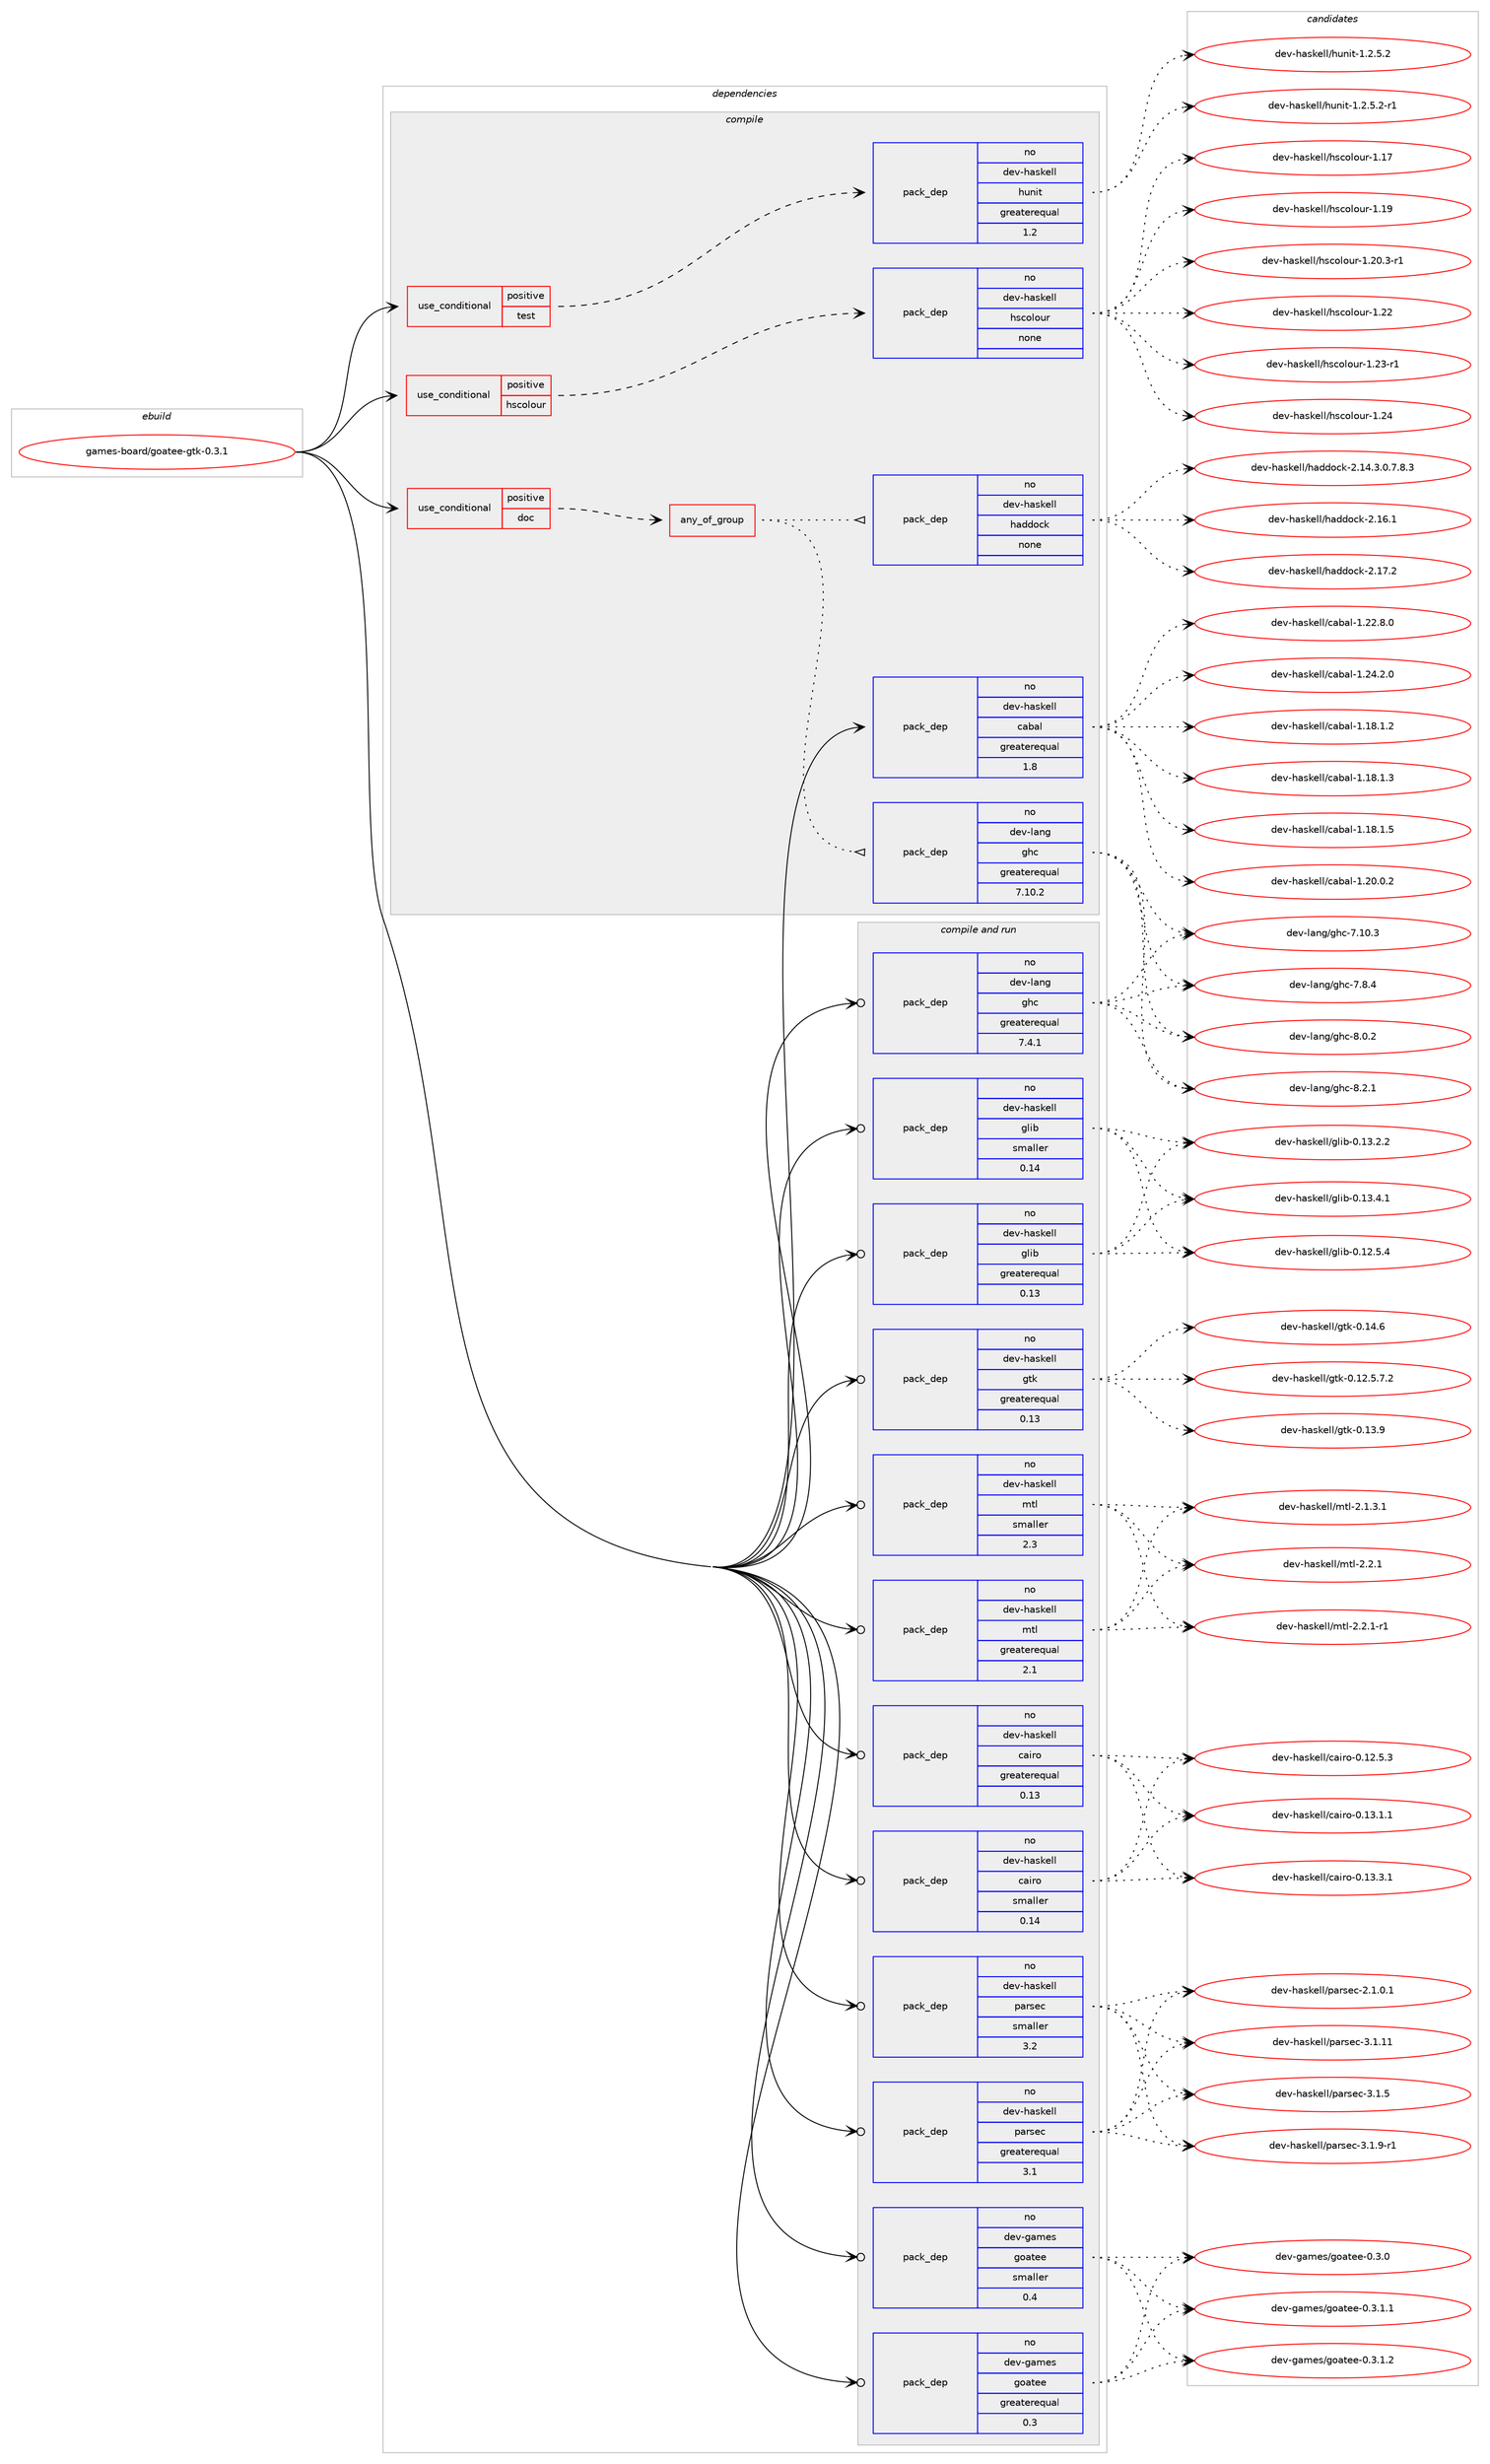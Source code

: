 digraph prolog {

# *************
# Graph options
# *************

newrank=true;
concentrate=true;
compound=true;
graph [rankdir=LR,fontname=Helvetica,fontsize=10,ranksep=1.5];#, ranksep=2.5, nodesep=0.2];
edge  [arrowhead=vee];
node  [fontname=Helvetica,fontsize=10];

# **********
# The ebuild
# **********

subgraph cluster_leftcol {
color=gray;
rank=same;
label=<<i>ebuild</i>>;
id [label="games-board/goatee-gtk-0.3.1", color=red, width=4, href="../games-board/goatee-gtk-0.3.1.svg"];
}

# ****************
# The dependencies
# ****************

subgraph cluster_midcol {
color=gray;
label=<<i>dependencies</i>>;
subgraph cluster_compile {
fillcolor="#eeeeee";
style=filled;
label=<<i>compile</i>>;
subgraph cond79775 {
dependency295390 [label=<<TABLE BORDER="0" CELLBORDER="1" CELLSPACING="0" CELLPADDING="4"><TR><TD ROWSPAN="3" CELLPADDING="10">use_conditional</TD></TR><TR><TD>positive</TD></TR><TR><TD>doc</TD></TR></TABLE>>, shape=none, color=red];
subgraph any4390 {
dependency295391 [label=<<TABLE BORDER="0" CELLBORDER="1" CELLSPACING="0" CELLPADDING="4"><TR><TD CELLPADDING="10">any_of_group</TD></TR></TABLE>>, shape=none, color=red];subgraph pack211173 {
dependency295392 [label=<<TABLE BORDER="0" CELLBORDER="1" CELLSPACING="0" CELLPADDING="4" WIDTH="220"><TR><TD ROWSPAN="6" CELLPADDING="30">pack_dep</TD></TR><TR><TD WIDTH="110">no</TD></TR><TR><TD>dev-haskell</TD></TR><TR><TD>haddock</TD></TR><TR><TD>none</TD></TR><TR><TD></TD></TR></TABLE>>, shape=none, color=blue];
}
dependency295391:e -> dependency295392:w [weight=20,style="dotted",arrowhead="oinv"];
subgraph pack211174 {
dependency295393 [label=<<TABLE BORDER="0" CELLBORDER="1" CELLSPACING="0" CELLPADDING="4" WIDTH="220"><TR><TD ROWSPAN="6" CELLPADDING="30">pack_dep</TD></TR><TR><TD WIDTH="110">no</TD></TR><TR><TD>dev-lang</TD></TR><TR><TD>ghc</TD></TR><TR><TD>greaterequal</TD></TR><TR><TD>7.10.2</TD></TR></TABLE>>, shape=none, color=blue];
}
dependency295391:e -> dependency295393:w [weight=20,style="dotted",arrowhead="oinv"];
}
dependency295390:e -> dependency295391:w [weight=20,style="dashed",arrowhead="vee"];
}
id:e -> dependency295390:w [weight=20,style="solid",arrowhead="vee"];
subgraph cond79776 {
dependency295394 [label=<<TABLE BORDER="0" CELLBORDER="1" CELLSPACING="0" CELLPADDING="4"><TR><TD ROWSPAN="3" CELLPADDING="10">use_conditional</TD></TR><TR><TD>positive</TD></TR><TR><TD>hscolour</TD></TR></TABLE>>, shape=none, color=red];
subgraph pack211175 {
dependency295395 [label=<<TABLE BORDER="0" CELLBORDER="1" CELLSPACING="0" CELLPADDING="4" WIDTH="220"><TR><TD ROWSPAN="6" CELLPADDING="30">pack_dep</TD></TR><TR><TD WIDTH="110">no</TD></TR><TR><TD>dev-haskell</TD></TR><TR><TD>hscolour</TD></TR><TR><TD>none</TD></TR><TR><TD></TD></TR></TABLE>>, shape=none, color=blue];
}
dependency295394:e -> dependency295395:w [weight=20,style="dashed",arrowhead="vee"];
}
id:e -> dependency295394:w [weight=20,style="solid",arrowhead="vee"];
subgraph cond79777 {
dependency295396 [label=<<TABLE BORDER="0" CELLBORDER="1" CELLSPACING="0" CELLPADDING="4"><TR><TD ROWSPAN="3" CELLPADDING="10">use_conditional</TD></TR><TR><TD>positive</TD></TR><TR><TD>test</TD></TR></TABLE>>, shape=none, color=red];
subgraph pack211176 {
dependency295397 [label=<<TABLE BORDER="0" CELLBORDER="1" CELLSPACING="0" CELLPADDING="4" WIDTH="220"><TR><TD ROWSPAN="6" CELLPADDING="30">pack_dep</TD></TR><TR><TD WIDTH="110">no</TD></TR><TR><TD>dev-haskell</TD></TR><TR><TD>hunit</TD></TR><TR><TD>greaterequal</TD></TR><TR><TD>1.2</TD></TR></TABLE>>, shape=none, color=blue];
}
dependency295396:e -> dependency295397:w [weight=20,style="dashed",arrowhead="vee"];
}
id:e -> dependency295396:w [weight=20,style="solid",arrowhead="vee"];
subgraph pack211177 {
dependency295398 [label=<<TABLE BORDER="0" CELLBORDER="1" CELLSPACING="0" CELLPADDING="4" WIDTH="220"><TR><TD ROWSPAN="6" CELLPADDING="30">pack_dep</TD></TR><TR><TD WIDTH="110">no</TD></TR><TR><TD>dev-haskell</TD></TR><TR><TD>cabal</TD></TR><TR><TD>greaterequal</TD></TR><TR><TD>1.8</TD></TR></TABLE>>, shape=none, color=blue];
}
id:e -> dependency295398:w [weight=20,style="solid",arrowhead="vee"];
}
subgraph cluster_compileandrun {
fillcolor="#eeeeee";
style=filled;
label=<<i>compile and run</i>>;
subgraph pack211178 {
dependency295399 [label=<<TABLE BORDER="0" CELLBORDER="1" CELLSPACING="0" CELLPADDING="4" WIDTH="220"><TR><TD ROWSPAN="6" CELLPADDING="30">pack_dep</TD></TR><TR><TD WIDTH="110">no</TD></TR><TR><TD>dev-games</TD></TR><TR><TD>goatee</TD></TR><TR><TD>greaterequal</TD></TR><TR><TD>0.3</TD></TR></TABLE>>, shape=none, color=blue];
}
id:e -> dependency295399:w [weight=20,style="solid",arrowhead="odotvee"];
subgraph pack211179 {
dependency295400 [label=<<TABLE BORDER="0" CELLBORDER="1" CELLSPACING="0" CELLPADDING="4" WIDTH="220"><TR><TD ROWSPAN="6" CELLPADDING="30">pack_dep</TD></TR><TR><TD WIDTH="110">no</TD></TR><TR><TD>dev-games</TD></TR><TR><TD>goatee</TD></TR><TR><TD>smaller</TD></TR><TR><TD>0.4</TD></TR></TABLE>>, shape=none, color=blue];
}
id:e -> dependency295400:w [weight=20,style="solid",arrowhead="odotvee"];
subgraph pack211180 {
dependency295401 [label=<<TABLE BORDER="0" CELLBORDER="1" CELLSPACING="0" CELLPADDING="4" WIDTH="220"><TR><TD ROWSPAN="6" CELLPADDING="30">pack_dep</TD></TR><TR><TD WIDTH="110">no</TD></TR><TR><TD>dev-haskell</TD></TR><TR><TD>cairo</TD></TR><TR><TD>greaterequal</TD></TR><TR><TD>0.13</TD></TR></TABLE>>, shape=none, color=blue];
}
id:e -> dependency295401:w [weight=20,style="solid",arrowhead="odotvee"];
subgraph pack211181 {
dependency295402 [label=<<TABLE BORDER="0" CELLBORDER="1" CELLSPACING="0" CELLPADDING="4" WIDTH="220"><TR><TD ROWSPAN="6" CELLPADDING="30">pack_dep</TD></TR><TR><TD WIDTH="110">no</TD></TR><TR><TD>dev-haskell</TD></TR><TR><TD>cairo</TD></TR><TR><TD>smaller</TD></TR><TR><TD>0.14</TD></TR></TABLE>>, shape=none, color=blue];
}
id:e -> dependency295402:w [weight=20,style="solid",arrowhead="odotvee"];
subgraph pack211182 {
dependency295403 [label=<<TABLE BORDER="0" CELLBORDER="1" CELLSPACING="0" CELLPADDING="4" WIDTH="220"><TR><TD ROWSPAN="6" CELLPADDING="30">pack_dep</TD></TR><TR><TD WIDTH="110">no</TD></TR><TR><TD>dev-haskell</TD></TR><TR><TD>glib</TD></TR><TR><TD>greaterequal</TD></TR><TR><TD>0.13</TD></TR></TABLE>>, shape=none, color=blue];
}
id:e -> dependency295403:w [weight=20,style="solid",arrowhead="odotvee"];
subgraph pack211183 {
dependency295404 [label=<<TABLE BORDER="0" CELLBORDER="1" CELLSPACING="0" CELLPADDING="4" WIDTH="220"><TR><TD ROWSPAN="6" CELLPADDING="30">pack_dep</TD></TR><TR><TD WIDTH="110">no</TD></TR><TR><TD>dev-haskell</TD></TR><TR><TD>glib</TD></TR><TR><TD>smaller</TD></TR><TR><TD>0.14</TD></TR></TABLE>>, shape=none, color=blue];
}
id:e -> dependency295404:w [weight=20,style="solid",arrowhead="odotvee"];
subgraph pack211184 {
dependency295405 [label=<<TABLE BORDER="0" CELLBORDER="1" CELLSPACING="0" CELLPADDING="4" WIDTH="220"><TR><TD ROWSPAN="6" CELLPADDING="30">pack_dep</TD></TR><TR><TD WIDTH="110">no</TD></TR><TR><TD>dev-haskell</TD></TR><TR><TD>gtk</TD></TR><TR><TD>greaterequal</TD></TR><TR><TD>0.13</TD></TR></TABLE>>, shape=none, color=blue];
}
id:e -> dependency295405:w [weight=20,style="solid",arrowhead="odotvee"];
subgraph pack211185 {
dependency295406 [label=<<TABLE BORDER="0" CELLBORDER="1" CELLSPACING="0" CELLPADDING="4" WIDTH="220"><TR><TD ROWSPAN="6" CELLPADDING="30">pack_dep</TD></TR><TR><TD WIDTH="110">no</TD></TR><TR><TD>dev-haskell</TD></TR><TR><TD>mtl</TD></TR><TR><TD>greaterequal</TD></TR><TR><TD>2.1</TD></TR></TABLE>>, shape=none, color=blue];
}
id:e -> dependency295406:w [weight=20,style="solid",arrowhead="odotvee"];
subgraph pack211186 {
dependency295407 [label=<<TABLE BORDER="0" CELLBORDER="1" CELLSPACING="0" CELLPADDING="4" WIDTH="220"><TR><TD ROWSPAN="6" CELLPADDING="30">pack_dep</TD></TR><TR><TD WIDTH="110">no</TD></TR><TR><TD>dev-haskell</TD></TR><TR><TD>mtl</TD></TR><TR><TD>smaller</TD></TR><TR><TD>2.3</TD></TR></TABLE>>, shape=none, color=blue];
}
id:e -> dependency295407:w [weight=20,style="solid",arrowhead="odotvee"];
subgraph pack211187 {
dependency295408 [label=<<TABLE BORDER="0" CELLBORDER="1" CELLSPACING="0" CELLPADDING="4" WIDTH="220"><TR><TD ROWSPAN="6" CELLPADDING="30">pack_dep</TD></TR><TR><TD WIDTH="110">no</TD></TR><TR><TD>dev-haskell</TD></TR><TR><TD>parsec</TD></TR><TR><TD>greaterequal</TD></TR><TR><TD>3.1</TD></TR></TABLE>>, shape=none, color=blue];
}
id:e -> dependency295408:w [weight=20,style="solid",arrowhead="odotvee"];
subgraph pack211188 {
dependency295409 [label=<<TABLE BORDER="0" CELLBORDER="1" CELLSPACING="0" CELLPADDING="4" WIDTH="220"><TR><TD ROWSPAN="6" CELLPADDING="30">pack_dep</TD></TR><TR><TD WIDTH="110">no</TD></TR><TR><TD>dev-haskell</TD></TR><TR><TD>parsec</TD></TR><TR><TD>smaller</TD></TR><TR><TD>3.2</TD></TR></TABLE>>, shape=none, color=blue];
}
id:e -> dependency295409:w [weight=20,style="solid",arrowhead="odotvee"];
subgraph pack211189 {
dependency295410 [label=<<TABLE BORDER="0" CELLBORDER="1" CELLSPACING="0" CELLPADDING="4" WIDTH="220"><TR><TD ROWSPAN="6" CELLPADDING="30">pack_dep</TD></TR><TR><TD WIDTH="110">no</TD></TR><TR><TD>dev-lang</TD></TR><TR><TD>ghc</TD></TR><TR><TD>greaterequal</TD></TR><TR><TD>7.4.1</TD></TR></TABLE>>, shape=none, color=blue];
}
id:e -> dependency295410:w [weight=20,style="solid",arrowhead="odotvee"];
}
subgraph cluster_run {
fillcolor="#eeeeee";
style=filled;
label=<<i>run</i>>;
}
}

# **************
# The candidates
# **************

subgraph cluster_choices {
rank=same;
color=gray;
label=<<i>candidates</i>>;

subgraph choice211173 {
color=black;
nodesep=1;
choice1001011184510497115107101108108471049710010011199107455046495246514648465546564651 [label="dev-haskell/haddock-2.14.3.0.7.8.3", color=red, width=4,href="../dev-haskell/haddock-2.14.3.0.7.8.3.svg"];
choice100101118451049711510710110810847104971001001119910745504649544649 [label="dev-haskell/haddock-2.16.1", color=red, width=4,href="../dev-haskell/haddock-2.16.1.svg"];
choice100101118451049711510710110810847104971001001119910745504649554650 [label="dev-haskell/haddock-2.17.2", color=red, width=4,href="../dev-haskell/haddock-2.17.2.svg"];
dependency295392:e -> choice1001011184510497115107101108108471049710010011199107455046495246514648465546564651:w [style=dotted,weight="100"];
dependency295392:e -> choice100101118451049711510710110810847104971001001119910745504649544649:w [style=dotted,weight="100"];
dependency295392:e -> choice100101118451049711510710110810847104971001001119910745504649554650:w [style=dotted,weight="100"];
}
subgraph choice211174 {
color=black;
nodesep=1;
choice1001011184510897110103471031049945554649484651 [label="dev-lang/ghc-7.10.3", color=red, width=4,href="../dev-lang/ghc-7.10.3.svg"];
choice10010111845108971101034710310499455546564652 [label="dev-lang/ghc-7.8.4", color=red, width=4,href="../dev-lang/ghc-7.8.4.svg"];
choice10010111845108971101034710310499455646484650 [label="dev-lang/ghc-8.0.2", color=red, width=4,href="../dev-lang/ghc-8.0.2.svg"];
choice10010111845108971101034710310499455646504649 [label="dev-lang/ghc-8.2.1", color=red, width=4,href="../dev-lang/ghc-8.2.1.svg"];
dependency295393:e -> choice1001011184510897110103471031049945554649484651:w [style=dotted,weight="100"];
dependency295393:e -> choice10010111845108971101034710310499455546564652:w [style=dotted,weight="100"];
dependency295393:e -> choice10010111845108971101034710310499455646484650:w [style=dotted,weight="100"];
dependency295393:e -> choice10010111845108971101034710310499455646504649:w [style=dotted,weight="100"];
}
subgraph choice211175 {
color=black;
nodesep=1;
choice100101118451049711510710110810847104115991111081111171144549464955 [label="dev-haskell/hscolour-1.17", color=red, width=4,href="../dev-haskell/hscolour-1.17.svg"];
choice100101118451049711510710110810847104115991111081111171144549464957 [label="dev-haskell/hscolour-1.19", color=red, width=4,href="../dev-haskell/hscolour-1.19.svg"];
choice10010111845104971151071011081084710411599111108111117114454946504846514511449 [label="dev-haskell/hscolour-1.20.3-r1", color=red, width=4,href="../dev-haskell/hscolour-1.20.3-r1.svg"];
choice100101118451049711510710110810847104115991111081111171144549465050 [label="dev-haskell/hscolour-1.22", color=red, width=4,href="../dev-haskell/hscolour-1.22.svg"];
choice1001011184510497115107101108108471041159911110811111711445494650514511449 [label="dev-haskell/hscolour-1.23-r1", color=red, width=4,href="../dev-haskell/hscolour-1.23-r1.svg"];
choice100101118451049711510710110810847104115991111081111171144549465052 [label="dev-haskell/hscolour-1.24", color=red, width=4,href="../dev-haskell/hscolour-1.24.svg"];
dependency295395:e -> choice100101118451049711510710110810847104115991111081111171144549464955:w [style=dotted,weight="100"];
dependency295395:e -> choice100101118451049711510710110810847104115991111081111171144549464957:w [style=dotted,weight="100"];
dependency295395:e -> choice10010111845104971151071011081084710411599111108111117114454946504846514511449:w [style=dotted,weight="100"];
dependency295395:e -> choice100101118451049711510710110810847104115991111081111171144549465050:w [style=dotted,weight="100"];
dependency295395:e -> choice1001011184510497115107101108108471041159911110811111711445494650514511449:w [style=dotted,weight="100"];
dependency295395:e -> choice100101118451049711510710110810847104115991111081111171144549465052:w [style=dotted,weight="100"];
}
subgraph choice211176 {
color=black;
nodesep=1;
choice1001011184510497115107101108108471041171101051164549465046534650 [label="dev-haskell/hunit-1.2.5.2", color=red, width=4,href="../dev-haskell/hunit-1.2.5.2.svg"];
choice10010111845104971151071011081084710411711010511645494650465346504511449 [label="dev-haskell/hunit-1.2.5.2-r1", color=red, width=4,href="../dev-haskell/hunit-1.2.5.2-r1.svg"];
dependency295397:e -> choice1001011184510497115107101108108471041171101051164549465046534650:w [style=dotted,weight="100"];
dependency295397:e -> choice10010111845104971151071011081084710411711010511645494650465346504511449:w [style=dotted,weight="100"];
}
subgraph choice211177 {
color=black;
nodesep=1;
choice10010111845104971151071011081084799979897108454946495646494650 [label="dev-haskell/cabal-1.18.1.2", color=red, width=4,href="../dev-haskell/cabal-1.18.1.2.svg"];
choice10010111845104971151071011081084799979897108454946495646494651 [label="dev-haskell/cabal-1.18.1.3", color=red, width=4,href="../dev-haskell/cabal-1.18.1.3.svg"];
choice10010111845104971151071011081084799979897108454946495646494653 [label="dev-haskell/cabal-1.18.1.5", color=red, width=4,href="../dev-haskell/cabal-1.18.1.5.svg"];
choice10010111845104971151071011081084799979897108454946504846484650 [label="dev-haskell/cabal-1.20.0.2", color=red, width=4,href="../dev-haskell/cabal-1.20.0.2.svg"];
choice10010111845104971151071011081084799979897108454946505046564648 [label="dev-haskell/cabal-1.22.8.0", color=red, width=4,href="../dev-haskell/cabal-1.22.8.0.svg"];
choice10010111845104971151071011081084799979897108454946505246504648 [label="dev-haskell/cabal-1.24.2.0", color=red, width=4,href="../dev-haskell/cabal-1.24.2.0.svg"];
dependency295398:e -> choice10010111845104971151071011081084799979897108454946495646494650:w [style=dotted,weight="100"];
dependency295398:e -> choice10010111845104971151071011081084799979897108454946495646494651:w [style=dotted,weight="100"];
dependency295398:e -> choice10010111845104971151071011081084799979897108454946495646494653:w [style=dotted,weight="100"];
dependency295398:e -> choice10010111845104971151071011081084799979897108454946504846484650:w [style=dotted,weight="100"];
dependency295398:e -> choice10010111845104971151071011081084799979897108454946505046564648:w [style=dotted,weight="100"];
dependency295398:e -> choice10010111845104971151071011081084799979897108454946505246504648:w [style=dotted,weight="100"];
}
subgraph choice211178 {
color=black;
nodesep=1;
choice10010111845103971091011154710311197116101101454846514648 [label="dev-games/goatee-0.3.0", color=red, width=4,href="../dev-games/goatee-0.3.0.svg"];
choice100101118451039710910111547103111971161011014548465146494649 [label="dev-games/goatee-0.3.1.1", color=red, width=4,href="../dev-games/goatee-0.3.1.1.svg"];
choice100101118451039710910111547103111971161011014548465146494650 [label="dev-games/goatee-0.3.1.2", color=red, width=4,href="../dev-games/goatee-0.3.1.2.svg"];
dependency295399:e -> choice10010111845103971091011154710311197116101101454846514648:w [style=dotted,weight="100"];
dependency295399:e -> choice100101118451039710910111547103111971161011014548465146494649:w [style=dotted,weight="100"];
dependency295399:e -> choice100101118451039710910111547103111971161011014548465146494650:w [style=dotted,weight="100"];
}
subgraph choice211179 {
color=black;
nodesep=1;
choice10010111845103971091011154710311197116101101454846514648 [label="dev-games/goatee-0.3.0", color=red, width=4,href="../dev-games/goatee-0.3.0.svg"];
choice100101118451039710910111547103111971161011014548465146494649 [label="dev-games/goatee-0.3.1.1", color=red, width=4,href="../dev-games/goatee-0.3.1.1.svg"];
choice100101118451039710910111547103111971161011014548465146494650 [label="dev-games/goatee-0.3.1.2", color=red, width=4,href="../dev-games/goatee-0.3.1.2.svg"];
dependency295400:e -> choice10010111845103971091011154710311197116101101454846514648:w [style=dotted,weight="100"];
dependency295400:e -> choice100101118451039710910111547103111971161011014548465146494649:w [style=dotted,weight="100"];
dependency295400:e -> choice100101118451039710910111547103111971161011014548465146494650:w [style=dotted,weight="100"];
}
subgraph choice211180 {
color=black;
nodesep=1;
choice1001011184510497115107101108108479997105114111454846495046534651 [label="dev-haskell/cairo-0.12.5.3", color=red, width=4,href="../dev-haskell/cairo-0.12.5.3.svg"];
choice1001011184510497115107101108108479997105114111454846495146494649 [label="dev-haskell/cairo-0.13.1.1", color=red, width=4,href="../dev-haskell/cairo-0.13.1.1.svg"];
choice1001011184510497115107101108108479997105114111454846495146514649 [label="dev-haskell/cairo-0.13.3.1", color=red, width=4,href="../dev-haskell/cairo-0.13.3.1.svg"];
dependency295401:e -> choice1001011184510497115107101108108479997105114111454846495046534651:w [style=dotted,weight="100"];
dependency295401:e -> choice1001011184510497115107101108108479997105114111454846495146494649:w [style=dotted,weight="100"];
dependency295401:e -> choice1001011184510497115107101108108479997105114111454846495146514649:w [style=dotted,weight="100"];
}
subgraph choice211181 {
color=black;
nodesep=1;
choice1001011184510497115107101108108479997105114111454846495046534651 [label="dev-haskell/cairo-0.12.5.3", color=red, width=4,href="../dev-haskell/cairo-0.12.5.3.svg"];
choice1001011184510497115107101108108479997105114111454846495146494649 [label="dev-haskell/cairo-0.13.1.1", color=red, width=4,href="../dev-haskell/cairo-0.13.1.1.svg"];
choice1001011184510497115107101108108479997105114111454846495146514649 [label="dev-haskell/cairo-0.13.3.1", color=red, width=4,href="../dev-haskell/cairo-0.13.3.1.svg"];
dependency295402:e -> choice1001011184510497115107101108108479997105114111454846495046534651:w [style=dotted,weight="100"];
dependency295402:e -> choice1001011184510497115107101108108479997105114111454846495146494649:w [style=dotted,weight="100"];
dependency295402:e -> choice1001011184510497115107101108108479997105114111454846495146514649:w [style=dotted,weight="100"];
}
subgraph choice211182 {
color=black;
nodesep=1;
choice10010111845104971151071011081084710310810598454846495046534652 [label="dev-haskell/glib-0.12.5.4", color=red, width=4,href="../dev-haskell/glib-0.12.5.4.svg"];
choice10010111845104971151071011081084710310810598454846495146504650 [label="dev-haskell/glib-0.13.2.2", color=red, width=4,href="../dev-haskell/glib-0.13.2.2.svg"];
choice10010111845104971151071011081084710310810598454846495146524649 [label="dev-haskell/glib-0.13.4.1", color=red, width=4,href="../dev-haskell/glib-0.13.4.1.svg"];
dependency295403:e -> choice10010111845104971151071011081084710310810598454846495046534652:w [style=dotted,weight="100"];
dependency295403:e -> choice10010111845104971151071011081084710310810598454846495146504650:w [style=dotted,weight="100"];
dependency295403:e -> choice10010111845104971151071011081084710310810598454846495146524649:w [style=dotted,weight="100"];
}
subgraph choice211183 {
color=black;
nodesep=1;
choice10010111845104971151071011081084710310810598454846495046534652 [label="dev-haskell/glib-0.12.5.4", color=red, width=4,href="../dev-haskell/glib-0.12.5.4.svg"];
choice10010111845104971151071011081084710310810598454846495146504650 [label="dev-haskell/glib-0.13.2.2", color=red, width=4,href="../dev-haskell/glib-0.13.2.2.svg"];
choice10010111845104971151071011081084710310810598454846495146524649 [label="dev-haskell/glib-0.13.4.1", color=red, width=4,href="../dev-haskell/glib-0.13.4.1.svg"];
dependency295404:e -> choice10010111845104971151071011081084710310810598454846495046534652:w [style=dotted,weight="100"];
dependency295404:e -> choice10010111845104971151071011081084710310810598454846495146504650:w [style=dotted,weight="100"];
dependency295404:e -> choice10010111845104971151071011081084710310810598454846495146524649:w [style=dotted,weight="100"];
}
subgraph choice211184 {
color=black;
nodesep=1;
choice1001011184510497115107101108108471031161074548464950465346554650 [label="dev-haskell/gtk-0.12.5.7.2", color=red, width=4,href="../dev-haskell/gtk-0.12.5.7.2.svg"];
choice10010111845104971151071011081084710311610745484649514657 [label="dev-haskell/gtk-0.13.9", color=red, width=4,href="../dev-haskell/gtk-0.13.9.svg"];
choice10010111845104971151071011081084710311610745484649524654 [label="dev-haskell/gtk-0.14.6", color=red, width=4,href="../dev-haskell/gtk-0.14.6.svg"];
dependency295405:e -> choice1001011184510497115107101108108471031161074548464950465346554650:w [style=dotted,weight="100"];
dependency295405:e -> choice10010111845104971151071011081084710311610745484649514657:w [style=dotted,weight="100"];
dependency295405:e -> choice10010111845104971151071011081084710311610745484649524654:w [style=dotted,weight="100"];
}
subgraph choice211185 {
color=black;
nodesep=1;
choice1001011184510497115107101108108471091161084550464946514649 [label="dev-haskell/mtl-2.1.3.1", color=red, width=4,href="../dev-haskell/mtl-2.1.3.1.svg"];
choice100101118451049711510710110810847109116108455046504649 [label="dev-haskell/mtl-2.2.1", color=red, width=4,href="../dev-haskell/mtl-2.2.1.svg"];
choice1001011184510497115107101108108471091161084550465046494511449 [label="dev-haskell/mtl-2.2.1-r1", color=red, width=4,href="../dev-haskell/mtl-2.2.1-r1.svg"];
dependency295406:e -> choice1001011184510497115107101108108471091161084550464946514649:w [style=dotted,weight="100"];
dependency295406:e -> choice100101118451049711510710110810847109116108455046504649:w [style=dotted,weight="100"];
dependency295406:e -> choice1001011184510497115107101108108471091161084550465046494511449:w [style=dotted,weight="100"];
}
subgraph choice211186 {
color=black;
nodesep=1;
choice1001011184510497115107101108108471091161084550464946514649 [label="dev-haskell/mtl-2.1.3.1", color=red, width=4,href="../dev-haskell/mtl-2.1.3.1.svg"];
choice100101118451049711510710110810847109116108455046504649 [label="dev-haskell/mtl-2.2.1", color=red, width=4,href="../dev-haskell/mtl-2.2.1.svg"];
choice1001011184510497115107101108108471091161084550465046494511449 [label="dev-haskell/mtl-2.2.1-r1", color=red, width=4,href="../dev-haskell/mtl-2.2.1-r1.svg"];
dependency295407:e -> choice1001011184510497115107101108108471091161084550464946514649:w [style=dotted,weight="100"];
dependency295407:e -> choice100101118451049711510710110810847109116108455046504649:w [style=dotted,weight="100"];
dependency295407:e -> choice1001011184510497115107101108108471091161084550465046494511449:w [style=dotted,weight="100"];
}
subgraph choice211187 {
color=black;
nodesep=1;
choice10010111845104971151071011081084711297114115101994550464946484649 [label="dev-haskell/parsec-2.1.0.1", color=red, width=4,href="../dev-haskell/parsec-2.1.0.1.svg"];
choice100101118451049711510710110810847112971141151019945514649464949 [label="dev-haskell/parsec-3.1.11", color=red, width=4,href="../dev-haskell/parsec-3.1.11.svg"];
choice1001011184510497115107101108108471129711411510199455146494653 [label="dev-haskell/parsec-3.1.5", color=red, width=4,href="../dev-haskell/parsec-3.1.5.svg"];
choice10010111845104971151071011081084711297114115101994551464946574511449 [label="dev-haskell/parsec-3.1.9-r1", color=red, width=4,href="../dev-haskell/parsec-3.1.9-r1.svg"];
dependency295408:e -> choice10010111845104971151071011081084711297114115101994550464946484649:w [style=dotted,weight="100"];
dependency295408:e -> choice100101118451049711510710110810847112971141151019945514649464949:w [style=dotted,weight="100"];
dependency295408:e -> choice1001011184510497115107101108108471129711411510199455146494653:w [style=dotted,weight="100"];
dependency295408:e -> choice10010111845104971151071011081084711297114115101994551464946574511449:w [style=dotted,weight="100"];
}
subgraph choice211188 {
color=black;
nodesep=1;
choice10010111845104971151071011081084711297114115101994550464946484649 [label="dev-haskell/parsec-2.1.0.1", color=red, width=4,href="../dev-haskell/parsec-2.1.0.1.svg"];
choice100101118451049711510710110810847112971141151019945514649464949 [label="dev-haskell/parsec-3.1.11", color=red, width=4,href="../dev-haskell/parsec-3.1.11.svg"];
choice1001011184510497115107101108108471129711411510199455146494653 [label="dev-haskell/parsec-3.1.5", color=red, width=4,href="../dev-haskell/parsec-3.1.5.svg"];
choice10010111845104971151071011081084711297114115101994551464946574511449 [label="dev-haskell/parsec-3.1.9-r1", color=red, width=4,href="../dev-haskell/parsec-3.1.9-r1.svg"];
dependency295409:e -> choice10010111845104971151071011081084711297114115101994550464946484649:w [style=dotted,weight="100"];
dependency295409:e -> choice100101118451049711510710110810847112971141151019945514649464949:w [style=dotted,weight="100"];
dependency295409:e -> choice1001011184510497115107101108108471129711411510199455146494653:w [style=dotted,weight="100"];
dependency295409:e -> choice10010111845104971151071011081084711297114115101994551464946574511449:w [style=dotted,weight="100"];
}
subgraph choice211189 {
color=black;
nodesep=1;
choice1001011184510897110103471031049945554649484651 [label="dev-lang/ghc-7.10.3", color=red, width=4,href="../dev-lang/ghc-7.10.3.svg"];
choice10010111845108971101034710310499455546564652 [label="dev-lang/ghc-7.8.4", color=red, width=4,href="../dev-lang/ghc-7.8.4.svg"];
choice10010111845108971101034710310499455646484650 [label="dev-lang/ghc-8.0.2", color=red, width=4,href="../dev-lang/ghc-8.0.2.svg"];
choice10010111845108971101034710310499455646504649 [label="dev-lang/ghc-8.2.1", color=red, width=4,href="../dev-lang/ghc-8.2.1.svg"];
dependency295410:e -> choice1001011184510897110103471031049945554649484651:w [style=dotted,weight="100"];
dependency295410:e -> choice10010111845108971101034710310499455546564652:w [style=dotted,weight="100"];
dependency295410:e -> choice10010111845108971101034710310499455646484650:w [style=dotted,weight="100"];
dependency295410:e -> choice10010111845108971101034710310499455646504649:w [style=dotted,weight="100"];
}
}

}
